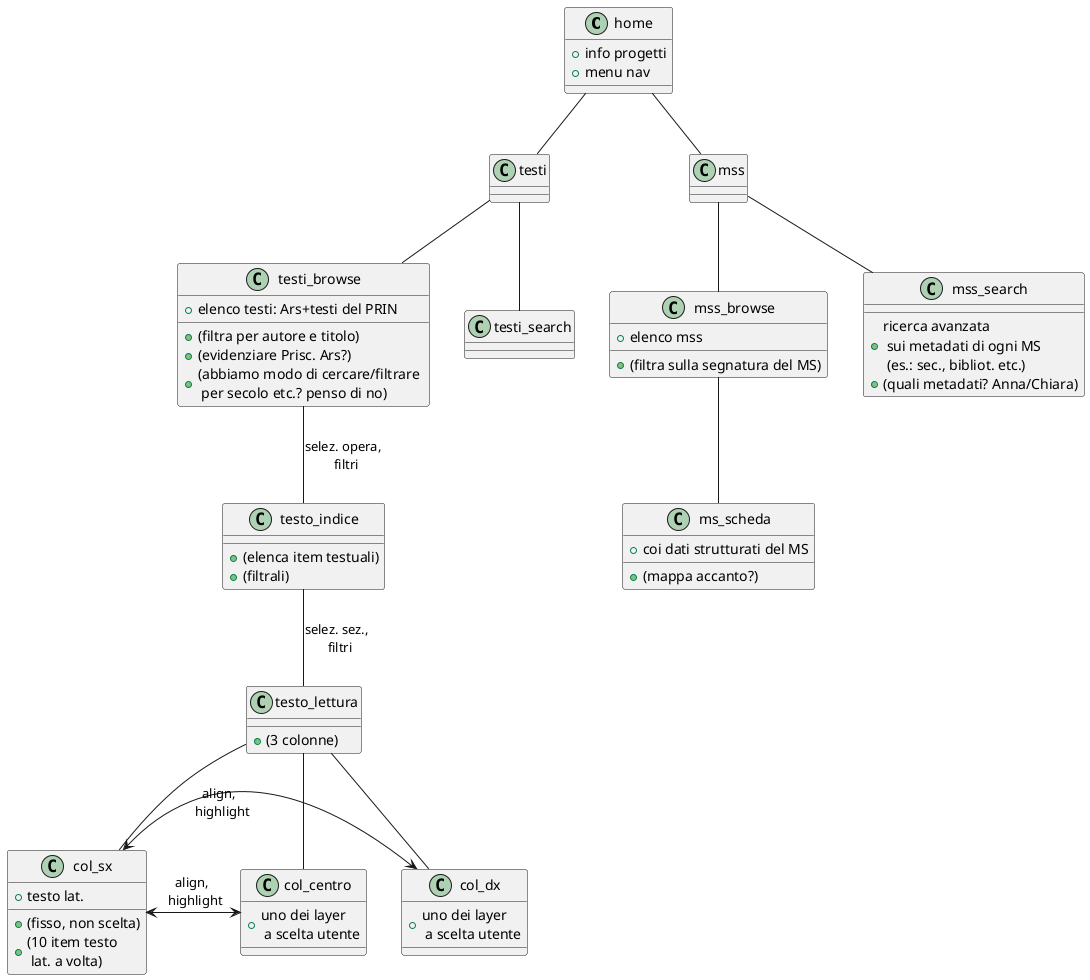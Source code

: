 @startuml


''''''''
' HOME '
''''''''

class home {
    + info progetti
    + menu nav
}

home -- testi

home -- mss



''''''''''''''''
' TESTI_BROWSE '
''''''''''''''''

testi -- testi_browse

class testi_browse {
     + elenco testi: Ars+testi del PRIN
     + (filtra per autore e titolo)
     + (evidenziare Prisc. Ars?)
     + (abbiamo modo di cercare/filtrare \n per secolo etc.? penso di no)
}


testi_browse -- testo_indice: selez. opera, \n filtri
class testo_indice {
     + (elenca item testuali)
     + (filtrali)
}

testo_indice -- testo_lettura : selez. sez., \n filtri



'''''''''''''''''
' TESTO_LETTURA '
'''''''''''''''''

class testo_lettura {
    + (3 colonne)
}

testo_lettura -- col_sx
testo_lettura -- col_centro
testo_lettura -- col_dx

class col_centro {
    + uno dei layer \n a scelta utente
}

class col_sx {
    + testo lat.
    + (fisso, non scelta)
    + (10 item testo \n lat. a volta)
}

class col_dx {
    + uno dei layer \n a scelta utente
}

col_sx <-> col_centro : align, \n highlight
col_sx <->  col_dx : align, \n highlight



''''''''''''''''
' TESTI_SEARCH '
''''''''''''''''

testi -- testi_search


'''''''
' MSS '
'''''''

mss -- mss_browse
class mss_browse {
    + elenco mss
    + (filtra sulla segnatura del MS)
}

mss_browse -- ms_scheda
class ms_scheda {
    + coi dati strutturati del MS
    + (mappa accanto?)
}

mss -- mss_search
class mss_search {
    + ricerca avanzata \n sui metadati di ogni MS \n (es.: sec., bibliot. etc.)
    + (quali metadati? Anna/Chiara)
}
    

@enduml
